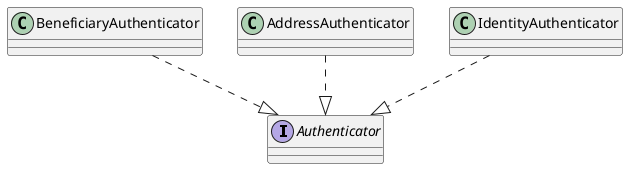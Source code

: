 @startuml
interface Authenticator{}
class BeneficiaryAuthenticator{}
BeneficiaryAuthenticator ..|> Authenticator
class AddressAuthenticator{}
AddressAuthenticator ..|> Authenticator
class IdentityAuthenticator{}
IdentityAuthenticator ..|> Authenticator
@enduml